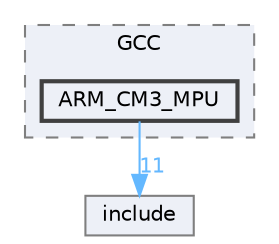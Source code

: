 digraph "D:/Projects/Raspberrypi_pico/pico_freertos_final/freertos_pico2/pico_freertos/FreeRTOS-Kernel/portable/GCC/ARM_CM3_MPU"
{
 // LATEX_PDF_SIZE
  bgcolor="transparent";
  edge [fontname=Helvetica,fontsize=10,labelfontname=Helvetica,labelfontsize=10];
  node [fontname=Helvetica,fontsize=10,shape=box,height=0.2,width=0.4];
  compound=true
  subgraph clusterdir_d47f747b1f9f69e8b995df24b56b1471 {
    graph [ bgcolor="#edf0f7", pencolor="grey50", label="GCC", fontname=Helvetica,fontsize=10 style="filled,dashed", URL="dir_d47f747b1f9f69e8b995df24b56b1471.html",tooltip=""]
  dir_43a59b84c2a549fd1bdd0aa3d75967ea [label="ARM_CM3_MPU", fillcolor="#edf0f7", color="grey25", style="filled,bold", URL="dir_43a59b84c2a549fd1bdd0aa3d75967ea.html",tooltip=""];
  }
  dir_c69ece34c3f150cb2c6f1098178b172a [label="include", fillcolor="#edf0f7", color="grey50", style="filled", URL="dir_c69ece34c3f150cb2c6f1098178b172a.html",tooltip=""];
  dir_43a59b84c2a549fd1bdd0aa3d75967ea->dir_c69ece34c3f150cb2c6f1098178b172a [headlabel="11", labeldistance=1.5 headhref="dir_000049_000125.html" href="dir_000049_000125.html" color="steelblue1" fontcolor="steelblue1"];
}
